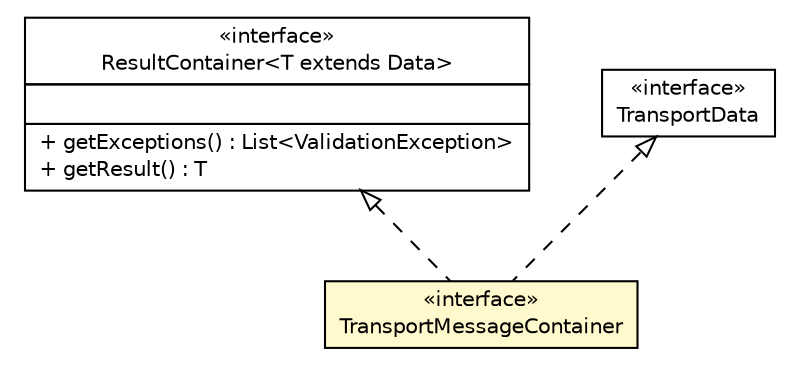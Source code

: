 #!/usr/local/bin/dot
#
# Class diagram 
# Generated by UMLGraph version R5_6 (http://www.umlgraph.org/)
#

digraph G {
	edge [fontname="Helvetica",fontsize=10,labelfontname="Helvetica",labelfontsize=10];
	node [fontname="Helvetica",fontsize=10,shape=plaintext];
	nodesep=0.25;
	ranksep=0.5;
	// de.hsbremen.tc.tnc.message.ResultContainer<T extends de.hsbremen.tc.tnc.message.Data>
	c169235 [label=<<table title="de.hsbremen.tc.tnc.message.ResultContainer" border="0" cellborder="1" cellspacing="0" cellpadding="2" port="p" href="../../ResultContainer.html">
		<tr><td><table border="0" cellspacing="0" cellpadding="1">
<tr><td align="center" balign="center"> &#171;interface&#187; </td></tr>
<tr><td align="center" balign="center"> ResultContainer&lt;T extends Data&gt; </td></tr>
		</table></td></tr>
		<tr><td><table border="0" cellspacing="0" cellpadding="1">
<tr><td align="left" balign="left">  </td></tr>
		</table></td></tr>
		<tr><td><table border="0" cellspacing="0" cellpadding="1">
<tr><td align="left" balign="left"> + getExceptions() : List&lt;ValidationException&gt; </td></tr>
<tr><td align="left" balign="left"> + getResult() : T </td></tr>
		</table></td></tr>
		</table>>, URL="../../ResultContainer.html", fontname="Helvetica", fontcolor="black", fontsize=10.0];
	// de.hsbremen.tc.tnc.message.t.serialize.TransportMessageContainer
	c169246 [label=<<table title="de.hsbremen.tc.tnc.message.t.serialize.TransportMessageContainer" border="0" cellborder="1" cellspacing="0" cellpadding="2" port="p" bgcolor="lemonChiffon" href="./TransportMessageContainer.html">
		<tr><td><table border="0" cellspacing="0" cellpadding="1">
<tr><td align="center" balign="center"> &#171;interface&#187; </td></tr>
<tr><td align="center" balign="center"> TransportMessageContainer </td></tr>
		</table></td></tr>
		</table>>, URL="./TransportMessageContainer.html", fontname="Helvetica", fontcolor="black", fontsize=10.0];
	// de.hsbremen.tc.tnc.message.t.TransportData
	c169249 [label=<<table title="de.hsbremen.tc.tnc.message.t.TransportData" border="0" cellborder="1" cellspacing="0" cellpadding="2" port="p" href="../TransportData.html">
		<tr><td><table border="0" cellspacing="0" cellpadding="1">
<tr><td align="center" balign="center"> &#171;interface&#187; </td></tr>
<tr><td align="center" balign="center"> TransportData </td></tr>
		</table></td></tr>
		</table>>, URL="../TransportData.html", fontname="Helvetica", fontcolor="black", fontsize=10.0];
	//de.hsbremen.tc.tnc.message.t.serialize.TransportMessageContainer implements de.hsbremen.tc.tnc.message.ResultContainer<T extends de.hsbremen.tc.tnc.message.Data>
	c169235:p -> c169246:p [dir=back,arrowtail=empty,style=dashed];
	//de.hsbremen.tc.tnc.message.t.serialize.TransportMessageContainer implements de.hsbremen.tc.tnc.message.t.TransportData
	c169249:p -> c169246:p [dir=back,arrowtail=empty,style=dashed];
}

